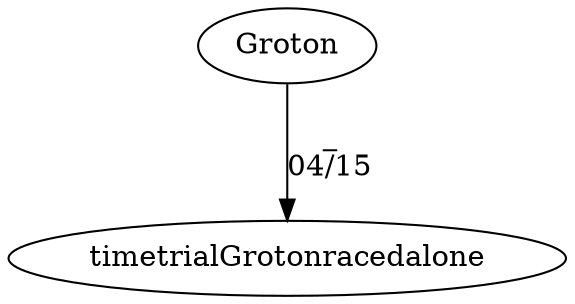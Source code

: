 digraph girls4fourstimetrialGrotonracedalone {Groton [URL="girls4fourstimetrialGrotonracedaloneGroton.html"];timetrialGrotonracedalone [URL="girls4fourstimetrialGrotonracedalonetimetrialGrotonracedalone.html"];Groton -> timetrialGrotonracedalone[label="_
04/15", weight="99", tooltip="NEIRA Girls Fours,Lincoln at Groton School			
Distance: 1250m Conditions: Perfect for all races Comments: A beautiful spring day for racing on the mighty Nashua. Thank you, Lincoln!
None", URL="http://www.row2k.com/results/resultspage.cfm?UID=68C5B52F48A6DADC2D5F65DF47E51637&cat=1", random="random"]}